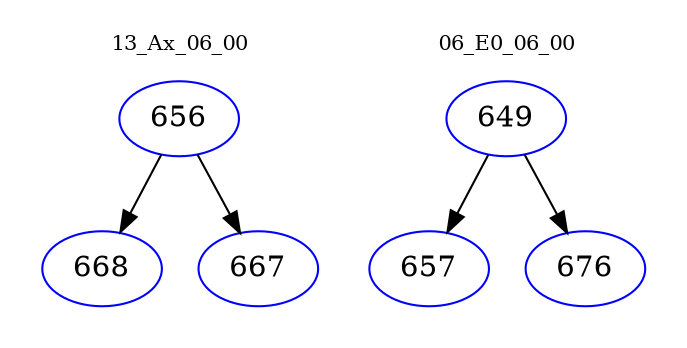 digraph{
subgraph cluster_0 {
color = white
label = "13_Ax_06_00";
fontsize=10;
T0_656 [label="656", color="blue"]
T0_656 -> T0_668 [color="black"]
T0_668 [label="668", color="blue"]
T0_656 -> T0_667 [color="black"]
T0_667 [label="667", color="blue"]
}
subgraph cluster_1 {
color = white
label = "06_E0_06_00";
fontsize=10;
T1_649 [label="649", color="blue"]
T1_649 -> T1_657 [color="black"]
T1_657 [label="657", color="blue"]
T1_649 -> T1_676 [color="black"]
T1_676 [label="676", color="blue"]
}
}
